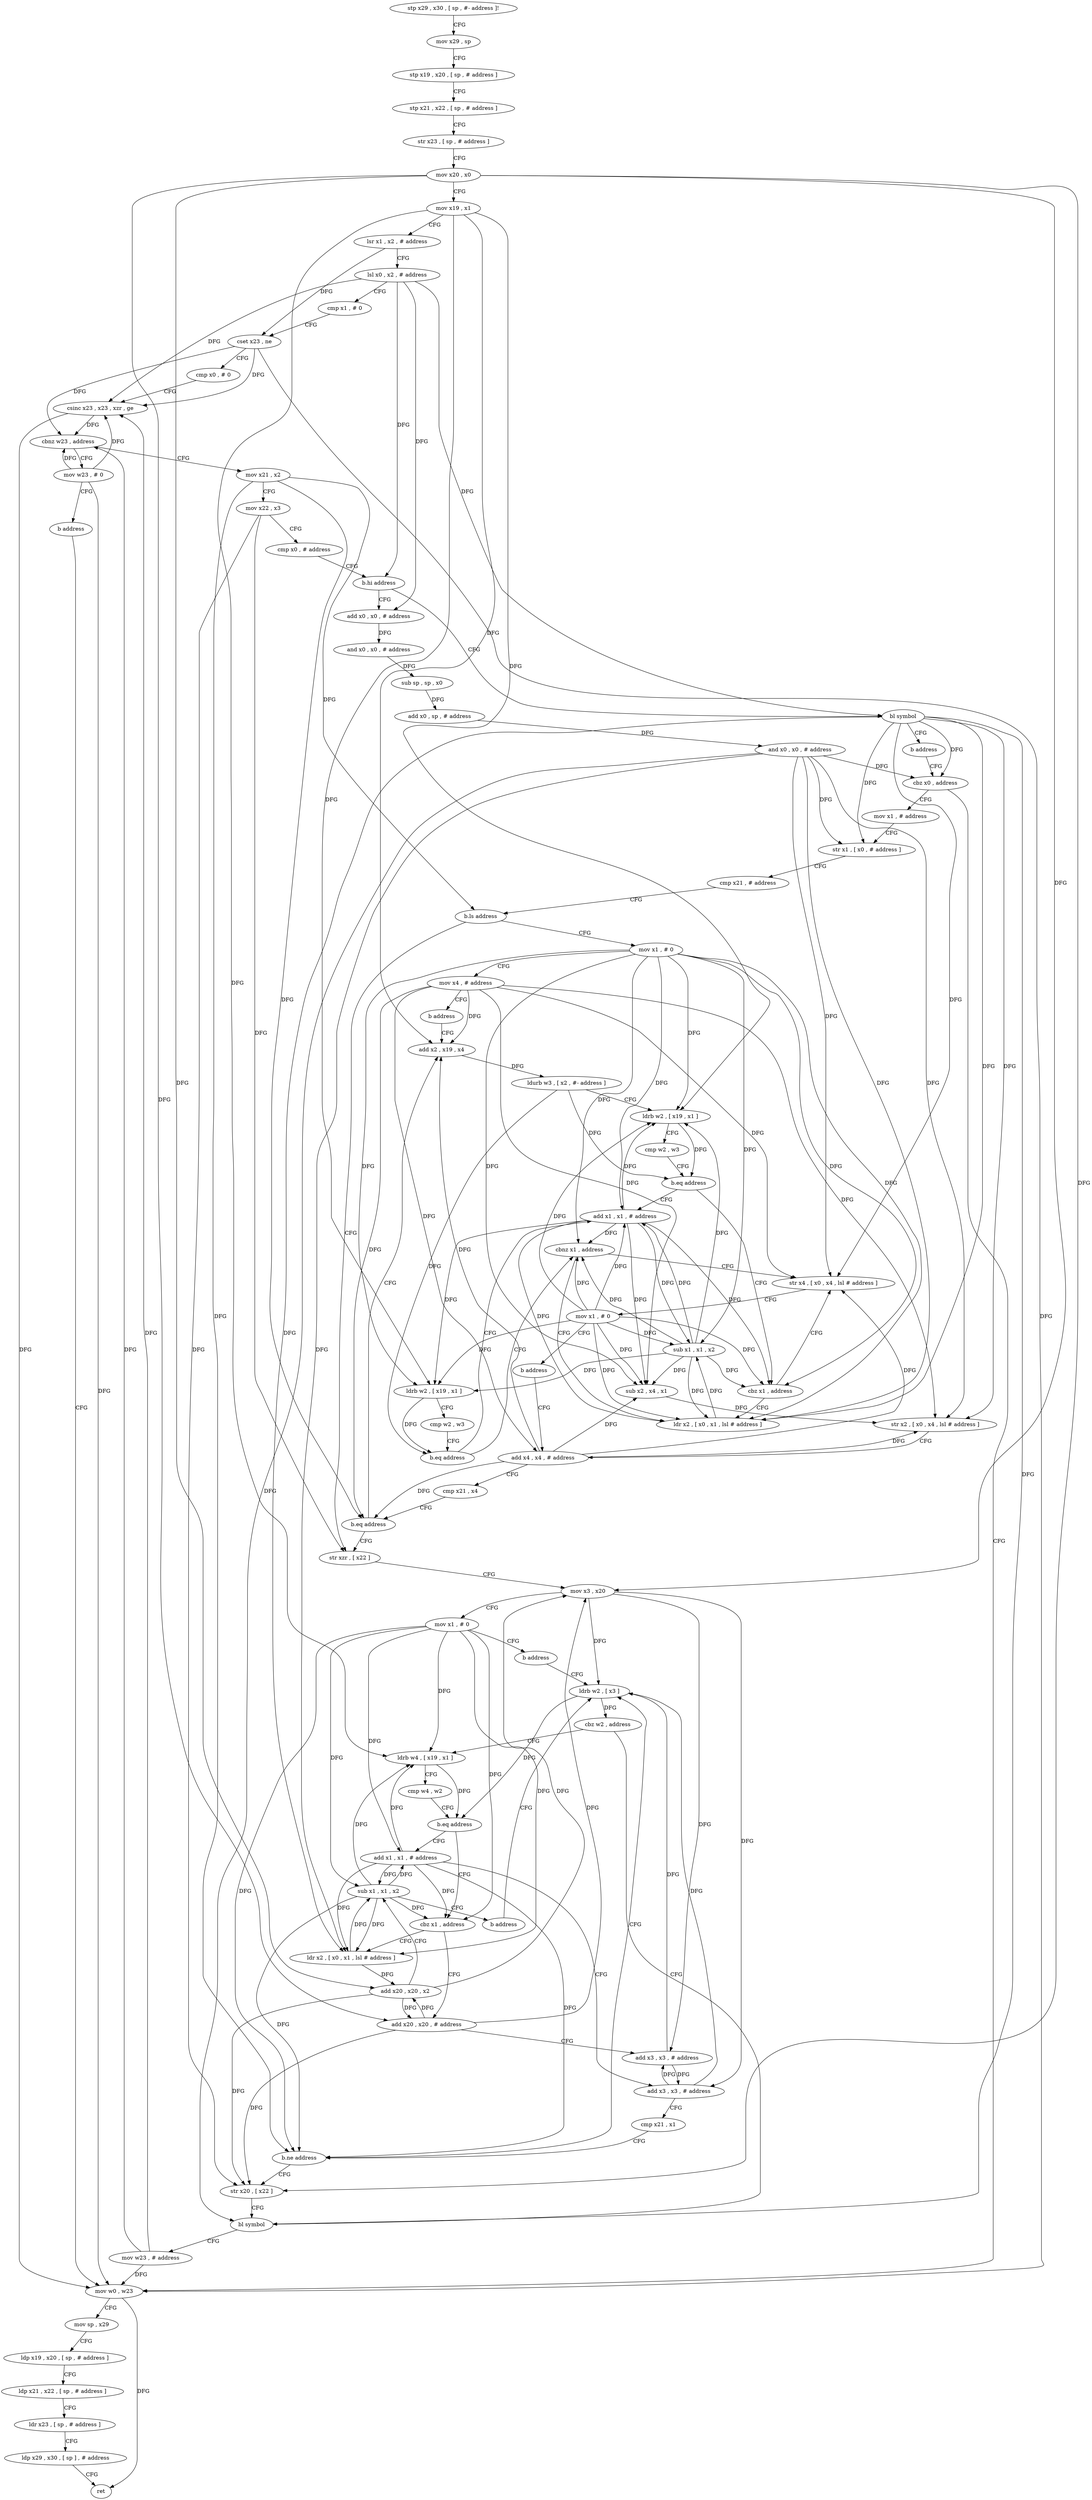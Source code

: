 digraph "func" {
"4287844" [label = "stp x29 , x30 , [ sp , #- address ]!" ]
"4287848" [label = "mov x29 , sp" ]
"4287852" [label = "stp x19 , x20 , [ sp , # address ]" ]
"4287856" [label = "stp x21 , x22 , [ sp , # address ]" ]
"4287860" [label = "str x23 , [ sp , # address ]" ]
"4287864" [label = "mov x20 , x0" ]
"4287868" [label = "mov x19 , x1" ]
"4287872" [label = "lsr x1 , x2 , # address" ]
"4287876" [label = "lsl x0 , x2 , # address" ]
"4287880" [label = "cmp x1 , # 0" ]
"4287884" [label = "cset x23 , ne" ]
"4287888" [label = "cmp x0 , # 0" ]
"4287892" [label = "csinc x23 , x23 , xzr , ge" ]
"4287896" [label = "cbnz w23 , address" ]
"4288180" [label = "mov w23 , # 0" ]
"4287900" [label = "mov x21 , x2" ]
"4288184" [label = "b address" ]
"4288104" [label = "mov w0 , w23" ]
"4287904" [label = "mov x22 , x3" ]
"4287908" [label = "cmp x0 , # address" ]
"4287912" [label = "b.hi address" ]
"4287968" [label = "bl symbol" ]
"4287916" [label = "add x0 , x0 , # address" ]
"4288108" [label = "mov sp , x29" ]
"4288112" [label = "ldp x19 , x20 , [ sp , # address ]" ]
"4288116" [label = "ldp x21 , x22 , [ sp , # address ]" ]
"4288120" [label = "ldr x23 , [ sp , # address ]" ]
"4288124" [label = "ldp x29 , x30 , [ sp ] , # address" ]
"4288128" [label = "ret" ]
"4287972" [label = "b address" ]
"4287936" [label = "cbz x0 , address" ]
"4287920" [label = "and x0 , x0 , # address" ]
"4287924" [label = "sub sp , sp , x0" ]
"4287928" [label = "add x0 , sp , # address" ]
"4287932" [label = "and x0 , x0 , # address" ]
"4287940" [label = "mov x1 , # address" ]
"4287944" [label = "str x1 , [ x0 , # address ]" ]
"4287948" [label = "cmp x21 , # address" ]
"4287952" [label = "b.ls address" ]
"4288060" [label = "str xzr , [ x22 ]" ]
"4287956" [label = "mov x1 , # 0" ]
"4288064" [label = "mov x3 , x20" ]
"4288068" [label = "mov x1 , # 0" ]
"4288072" [label = "b address" ]
"4288140" [label = "ldrb w2 , [ x3 ]" ]
"4287960" [label = "mov x4 , # address" ]
"4287964" [label = "b address" ]
"4288000" [label = "add x2 , x19 , x4" ]
"4288144" [label = "cbz w2 , address" ]
"4288096" [label = "bl symbol" ]
"4288148" [label = "ldrb w4 , [ x19 , x1 ]" ]
"4288004" [label = "ldurb w3 , [ x2 , #- address ]" ]
"4288008" [label = "ldrb w2 , [ x19 , x1 ]" ]
"4288012" [label = "cmp w2 , w3" ]
"4288016" [label = "b.eq address" ]
"4287976" [label = "add x1 , x1 , # address" ]
"4288020" [label = "cbz x1 , address" ]
"4288100" [label = "mov w23 , # address" ]
"4288152" [label = "cmp w4 , w2" ]
"4288156" [label = "b.eq address" ]
"4288076" [label = "add x1 , x1 , # address" ]
"4288160" [label = "cbz x1 , address" ]
"4287980" [label = "sub x2 , x4 , x1" ]
"4287984" [label = "str x2 , [ x0 , x4 , lsl # address ]" ]
"4287988" [label = "add x4 , x4 , # address" ]
"4288048" [label = "str x4 , [ x0 , x4 , lsl # address ]" ]
"4288024" [label = "ldr x2 , [ x0 , x1 , lsl # address ]" ]
"4288080" [label = "add x3 , x3 , # address" ]
"4288084" [label = "cmp x21 , x1" ]
"4288088" [label = "b.ne address" ]
"4288092" [label = "str x20 , [ x22 ]" ]
"4288132" [label = "add x20 , x20 , # address" ]
"4288164" [label = "ldr x2 , [ x0 , x1 , lsl # address ]" ]
"4288052" [label = "mov x1 , # 0" ]
"4288056" [label = "b address" ]
"4288028" [label = "sub x1 , x1 , x2" ]
"4288032" [label = "ldrb w2 , [ x19 , x1 ]" ]
"4288036" [label = "cmp w2 , w3" ]
"4288040" [label = "b.eq address" ]
"4288044" [label = "cbnz x1 , address" ]
"4288136" [label = "add x3 , x3 , # address" ]
"4288168" [label = "add x20 , x20 , x2" ]
"4288172" [label = "sub x1 , x1 , x2" ]
"4288176" [label = "b address" ]
"4287992" [label = "cmp x21 , x4" ]
"4287996" [label = "b.eq address" ]
"4287844" -> "4287848" [ label = "CFG" ]
"4287848" -> "4287852" [ label = "CFG" ]
"4287852" -> "4287856" [ label = "CFG" ]
"4287856" -> "4287860" [ label = "CFG" ]
"4287860" -> "4287864" [ label = "CFG" ]
"4287864" -> "4287868" [ label = "CFG" ]
"4287864" -> "4288064" [ label = "DFG" ]
"4287864" -> "4288092" [ label = "DFG" ]
"4287864" -> "4288132" [ label = "DFG" ]
"4287864" -> "4288168" [ label = "DFG" ]
"4287868" -> "4287872" [ label = "CFG" ]
"4287868" -> "4288000" [ label = "DFG" ]
"4287868" -> "4288008" [ label = "DFG" ]
"4287868" -> "4288148" [ label = "DFG" ]
"4287868" -> "4288032" [ label = "DFG" ]
"4287872" -> "4287876" [ label = "CFG" ]
"4287872" -> "4287884" [ label = "DFG" ]
"4287876" -> "4287880" [ label = "CFG" ]
"4287876" -> "4287892" [ label = "DFG" ]
"4287876" -> "4287912" [ label = "DFG" ]
"4287876" -> "4287968" [ label = "DFG" ]
"4287876" -> "4287916" [ label = "DFG" ]
"4287880" -> "4287884" [ label = "CFG" ]
"4287884" -> "4287888" [ label = "CFG" ]
"4287884" -> "4287892" [ label = "DFG" ]
"4287884" -> "4287896" [ label = "DFG" ]
"4287884" -> "4288104" [ label = "DFG" ]
"4287888" -> "4287892" [ label = "CFG" ]
"4287892" -> "4287896" [ label = "DFG" ]
"4287892" -> "4288104" [ label = "DFG" ]
"4287896" -> "4288180" [ label = "CFG" ]
"4287896" -> "4287900" [ label = "CFG" ]
"4288180" -> "4288184" [ label = "CFG" ]
"4288180" -> "4287892" [ label = "DFG" ]
"4288180" -> "4287896" [ label = "DFG" ]
"4288180" -> "4288104" [ label = "DFG" ]
"4287900" -> "4287904" [ label = "CFG" ]
"4287900" -> "4287952" [ label = "DFG" ]
"4287900" -> "4288088" [ label = "DFG" ]
"4287900" -> "4287996" [ label = "DFG" ]
"4288184" -> "4288104" [ label = "CFG" ]
"4288104" -> "4288108" [ label = "CFG" ]
"4288104" -> "4288128" [ label = "DFG" ]
"4287904" -> "4287908" [ label = "CFG" ]
"4287904" -> "4288060" [ label = "DFG" ]
"4287904" -> "4288092" [ label = "DFG" ]
"4287908" -> "4287912" [ label = "CFG" ]
"4287912" -> "4287968" [ label = "CFG" ]
"4287912" -> "4287916" [ label = "CFG" ]
"4287968" -> "4287972" [ label = "CFG" ]
"4287968" -> "4287936" [ label = "DFG" ]
"4287968" -> "4287944" [ label = "DFG" ]
"4287968" -> "4288096" [ label = "DFG" ]
"4287968" -> "4287984" [ label = "DFG" ]
"4287968" -> "4288048" [ label = "DFG" ]
"4287968" -> "4288024" [ label = "DFG" ]
"4287968" -> "4288164" [ label = "DFG" ]
"4287916" -> "4287920" [ label = "DFG" ]
"4288108" -> "4288112" [ label = "CFG" ]
"4288112" -> "4288116" [ label = "CFG" ]
"4288116" -> "4288120" [ label = "CFG" ]
"4288120" -> "4288124" [ label = "CFG" ]
"4288124" -> "4288128" [ label = "CFG" ]
"4287972" -> "4287936" [ label = "CFG" ]
"4287936" -> "4288104" [ label = "CFG" ]
"4287936" -> "4287940" [ label = "CFG" ]
"4287920" -> "4287924" [ label = "DFG" ]
"4287924" -> "4287928" [ label = "DFG" ]
"4287928" -> "4287932" [ label = "DFG" ]
"4287932" -> "4287936" [ label = "DFG" ]
"4287932" -> "4287944" [ label = "DFG" ]
"4287932" -> "4288096" [ label = "DFG" ]
"4287932" -> "4287984" [ label = "DFG" ]
"4287932" -> "4288048" [ label = "DFG" ]
"4287932" -> "4288024" [ label = "DFG" ]
"4287932" -> "4288164" [ label = "DFG" ]
"4287940" -> "4287944" [ label = "CFG" ]
"4287944" -> "4287948" [ label = "CFG" ]
"4287948" -> "4287952" [ label = "CFG" ]
"4287952" -> "4288060" [ label = "CFG" ]
"4287952" -> "4287956" [ label = "CFG" ]
"4288060" -> "4288064" [ label = "CFG" ]
"4287956" -> "4287960" [ label = "CFG" ]
"4287956" -> "4288008" [ label = "DFG" ]
"4287956" -> "4287976" [ label = "DFG" ]
"4287956" -> "4287980" [ label = "DFG" ]
"4287956" -> "4288020" [ label = "DFG" ]
"4287956" -> "4288024" [ label = "DFG" ]
"4287956" -> "4288028" [ label = "DFG" ]
"4287956" -> "4288032" [ label = "DFG" ]
"4287956" -> "4288044" [ label = "DFG" ]
"4288064" -> "4288068" [ label = "CFG" ]
"4288064" -> "4288140" [ label = "DFG" ]
"4288064" -> "4288080" [ label = "DFG" ]
"4288064" -> "4288136" [ label = "DFG" ]
"4288068" -> "4288072" [ label = "CFG" ]
"4288068" -> "4288148" [ label = "DFG" ]
"4288068" -> "4288076" [ label = "DFG" ]
"4288068" -> "4288088" [ label = "DFG" ]
"4288068" -> "4288160" [ label = "DFG" ]
"4288068" -> "4288164" [ label = "DFG" ]
"4288068" -> "4288172" [ label = "DFG" ]
"4288072" -> "4288140" [ label = "CFG" ]
"4288140" -> "4288144" [ label = "DFG" ]
"4288140" -> "4288156" [ label = "DFG" ]
"4287960" -> "4287964" [ label = "CFG" ]
"4287960" -> "4288000" [ label = "DFG" ]
"4287960" -> "4287980" [ label = "DFG" ]
"4287960" -> "4287984" [ label = "DFG" ]
"4287960" -> "4287988" [ label = "DFG" ]
"4287960" -> "4287996" [ label = "DFG" ]
"4287960" -> "4288048" [ label = "DFG" ]
"4287964" -> "4288000" [ label = "CFG" ]
"4288000" -> "4288004" [ label = "DFG" ]
"4288144" -> "4288096" [ label = "CFG" ]
"4288144" -> "4288148" [ label = "CFG" ]
"4288096" -> "4288100" [ label = "CFG" ]
"4288148" -> "4288152" [ label = "CFG" ]
"4288148" -> "4288156" [ label = "DFG" ]
"4288004" -> "4288008" [ label = "CFG" ]
"4288004" -> "4288016" [ label = "DFG" ]
"4288004" -> "4288040" [ label = "DFG" ]
"4288008" -> "4288012" [ label = "CFG" ]
"4288008" -> "4288016" [ label = "DFG" ]
"4288012" -> "4288016" [ label = "CFG" ]
"4288016" -> "4287976" [ label = "CFG" ]
"4288016" -> "4288020" [ label = "CFG" ]
"4287976" -> "4287980" [ label = "DFG" ]
"4287976" -> "4288008" [ label = "DFG" ]
"4287976" -> "4288020" [ label = "DFG" ]
"4287976" -> "4288024" [ label = "DFG" ]
"4287976" -> "4288028" [ label = "DFG" ]
"4287976" -> "4288032" [ label = "DFG" ]
"4287976" -> "4288044" [ label = "DFG" ]
"4288020" -> "4288048" [ label = "CFG" ]
"4288020" -> "4288024" [ label = "CFG" ]
"4288100" -> "4288104" [ label = "DFG" ]
"4288100" -> "4287892" [ label = "DFG" ]
"4288100" -> "4287896" [ label = "DFG" ]
"4288152" -> "4288156" [ label = "CFG" ]
"4288156" -> "4288076" [ label = "CFG" ]
"4288156" -> "4288160" [ label = "CFG" ]
"4288076" -> "4288080" [ label = "CFG" ]
"4288076" -> "4288148" [ label = "DFG" ]
"4288076" -> "4288088" [ label = "DFG" ]
"4288076" -> "4288160" [ label = "DFG" ]
"4288076" -> "4288164" [ label = "DFG" ]
"4288076" -> "4288172" [ label = "DFG" ]
"4288160" -> "4288132" [ label = "CFG" ]
"4288160" -> "4288164" [ label = "CFG" ]
"4287980" -> "4287984" [ label = "DFG" ]
"4287984" -> "4287988" [ label = "CFG" ]
"4287988" -> "4287992" [ label = "CFG" ]
"4287988" -> "4288000" [ label = "DFG" ]
"4287988" -> "4287980" [ label = "DFG" ]
"4287988" -> "4287984" [ label = "DFG" ]
"4287988" -> "4287996" [ label = "DFG" ]
"4287988" -> "4288048" [ label = "DFG" ]
"4288048" -> "4288052" [ label = "CFG" ]
"4288024" -> "4288028" [ label = "DFG" ]
"4288080" -> "4288084" [ label = "CFG" ]
"4288080" -> "4288140" [ label = "DFG" ]
"4288080" -> "4288136" [ label = "DFG" ]
"4288084" -> "4288088" [ label = "CFG" ]
"4288088" -> "4288140" [ label = "CFG" ]
"4288088" -> "4288092" [ label = "CFG" ]
"4288092" -> "4288096" [ label = "CFG" ]
"4288132" -> "4288136" [ label = "CFG" ]
"4288132" -> "4288064" [ label = "DFG" ]
"4288132" -> "4288092" [ label = "DFG" ]
"4288132" -> "4288168" [ label = "DFG" ]
"4288164" -> "4288168" [ label = "DFG" ]
"4288164" -> "4288172" [ label = "DFG" ]
"4288052" -> "4288056" [ label = "CFG" ]
"4288052" -> "4288008" [ label = "DFG" ]
"4288052" -> "4287976" [ label = "DFG" ]
"4288052" -> "4287980" [ label = "DFG" ]
"4288052" -> "4288020" [ label = "DFG" ]
"4288052" -> "4288024" [ label = "DFG" ]
"4288052" -> "4288028" [ label = "DFG" ]
"4288052" -> "4288032" [ label = "DFG" ]
"4288052" -> "4288044" [ label = "DFG" ]
"4288056" -> "4287988" [ label = "CFG" ]
"4288028" -> "4288032" [ label = "DFG" ]
"4288028" -> "4288008" [ label = "DFG" ]
"4288028" -> "4287976" [ label = "DFG" ]
"4288028" -> "4287980" [ label = "DFG" ]
"4288028" -> "4288020" [ label = "DFG" ]
"4288028" -> "4288024" [ label = "DFG" ]
"4288028" -> "4288044" [ label = "DFG" ]
"4288032" -> "4288036" [ label = "CFG" ]
"4288032" -> "4288040" [ label = "DFG" ]
"4288036" -> "4288040" [ label = "CFG" ]
"4288040" -> "4287976" [ label = "CFG" ]
"4288040" -> "4288044" [ label = "CFG" ]
"4288044" -> "4288024" [ label = "CFG" ]
"4288044" -> "4288048" [ label = "CFG" ]
"4288136" -> "4288140" [ label = "DFG" ]
"4288136" -> "4288080" [ label = "DFG" ]
"4288168" -> "4288172" [ label = "CFG" ]
"4288168" -> "4288064" [ label = "DFG" ]
"4288168" -> "4288092" [ label = "DFG" ]
"4288168" -> "4288132" [ label = "DFG" ]
"4288172" -> "4288176" [ label = "CFG" ]
"4288172" -> "4288148" [ label = "DFG" ]
"4288172" -> "4288076" [ label = "DFG" ]
"4288172" -> "4288088" [ label = "DFG" ]
"4288172" -> "4288160" [ label = "DFG" ]
"4288172" -> "4288164" [ label = "DFG" ]
"4288176" -> "4288140" [ label = "CFG" ]
"4287992" -> "4287996" [ label = "CFG" ]
"4287996" -> "4288060" [ label = "CFG" ]
"4287996" -> "4288000" [ label = "CFG" ]
}
